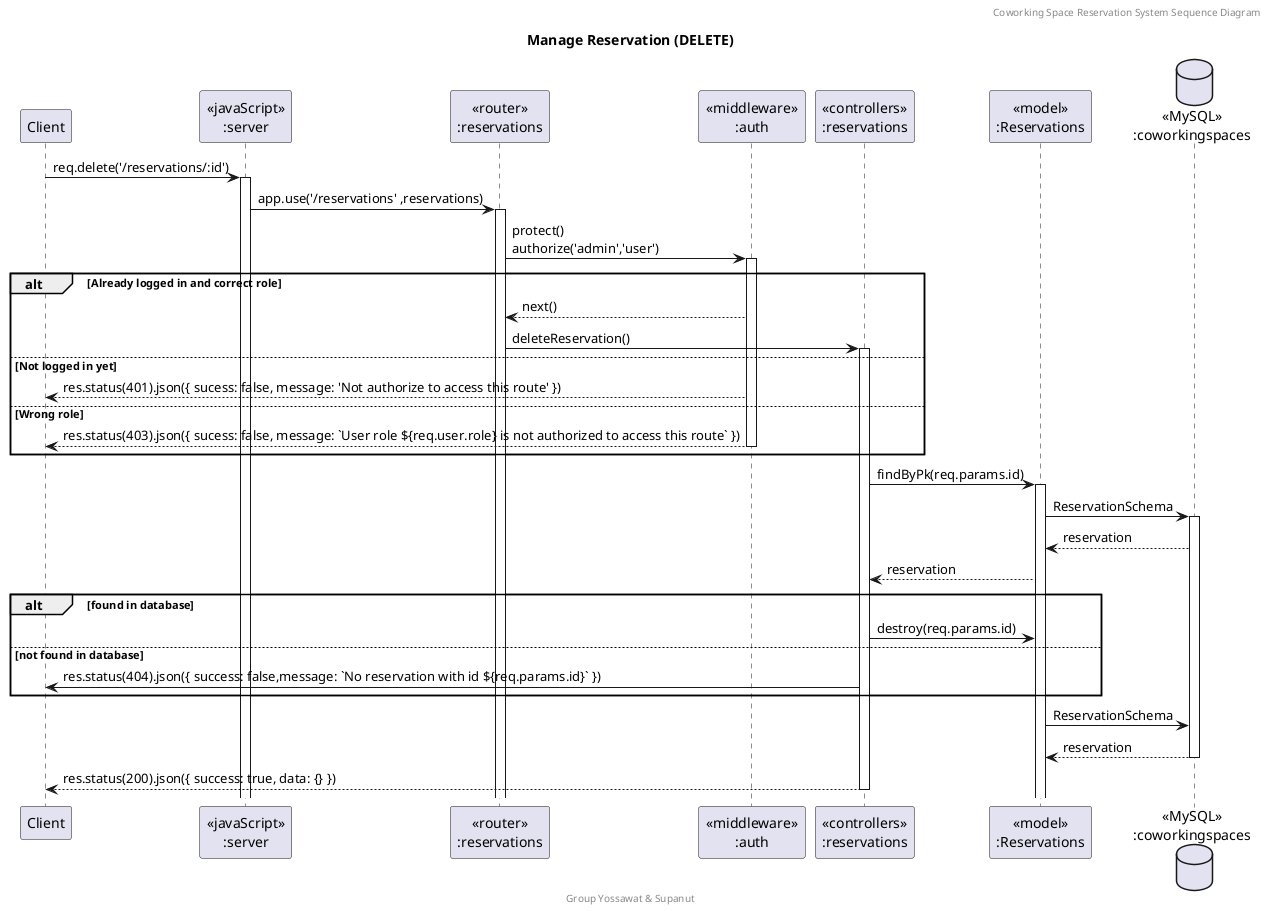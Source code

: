 @startuml Manage Reservation (DELETE)

header Coworking Space Reservation System Sequence Diagram
footer Group Yossawat & Supanut
title "Manage Reservation (DELETE)"

participant "Client" as client
participant "<<javaScript>>\n:server" as server
participant "<<router>>\n:reservations" as routerReservations
participant "<<middleware>>\n:auth" as middleware
participant "<<controllers>>\n:reservations" as controllersReservations
participant "<<model>>\n:Reservations" as modelReservation
database "<<MySQL>>\n:coworkingspaces" as CoworkingSpacesDatabase

client -> server ++:req.delete('/reservations/:id')
server -> routerReservations ++:app.use('/reservations' ,reservations)
routerReservations -> middleware ++:protect()\nauthorize('admin','user')
alt Already logged in and correct role
    middleware --> routerReservations : next()
    routerReservations -> controllersReservations ++: deleteReservation()
else Not logged in yet
    middleware --> client : res.status(401).json({ sucess: false, message: 'Not authorize to access this route' })
else Wrong role
    middleware --> client --: res.status(403).json({ sucess: false, message: `User role ${req.user.role} is not authorized to access this route` })
end
controllersReservations -> modelReservation ++: findByPk(req.params.id)
modelReservation -> CoworkingSpacesDatabase ++: ReservationSchema
CoworkingSpacesDatabase --> modelReservation : reservation
controllersReservations <-- modelReservation : reservation
alt found in database
    controllersReservations -> modelReservation : destroy(req.params.id)
else not found in database
    controllersReservations -> client : res.status(404).json({ success: false,message: `No reservation with id ${req.params.id}` })
end
modelReservation -> CoworkingSpacesDatabase : ReservationSchema
CoworkingSpacesDatabase --> modelReservation --: reservation
controllersReservations --> client --: res.status(200).json({ success: true, data: {} })

@enduml
